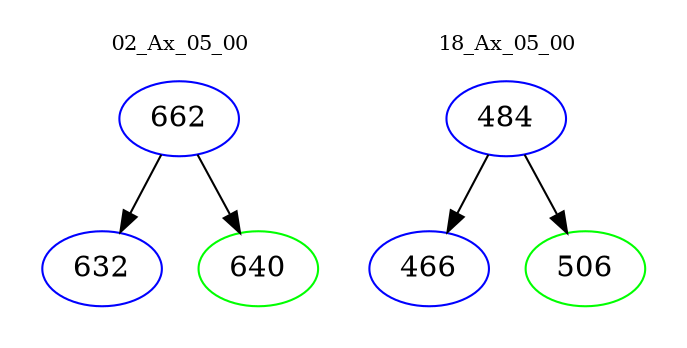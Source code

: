 digraph{
subgraph cluster_0 {
color = white
label = "02_Ax_05_00";
fontsize=10;
T0_662 [label="662", color="blue"]
T0_662 -> T0_632 [color="black"]
T0_632 [label="632", color="blue"]
T0_662 -> T0_640 [color="black"]
T0_640 [label="640", color="green"]
}
subgraph cluster_1 {
color = white
label = "18_Ax_05_00";
fontsize=10;
T1_484 [label="484", color="blue"]
T1_484 -> T1_466 [color="black"]
T1_466 [label="466", color="blue"]
T1_484 -> T1_506 [color="black"]
T1_506 [label="506", color="green"]
}
}
